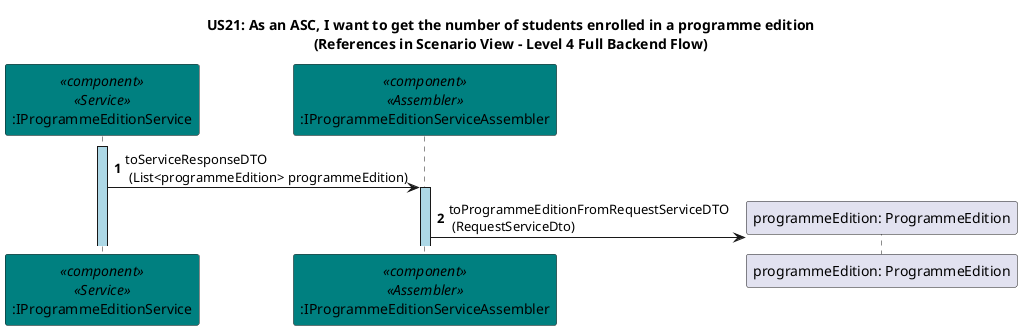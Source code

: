@startuml
title US21: As an ASC, I want to get the number of students enrolled in a programme edition\n(References in Scenario View - Level 4 Full Backend Flow)

autonumber
skinparam {
  ActivityPadding 2
  ActivityMargin 2
  BoxPadding 2
}

participant ":IProgrammeEditionService" as service <<component>> <<Service>> #teal
participant ":IProgrammeEditionServiceAssembler" as assembler <<component>> <<Assembler>> #teal
activate service #LightBlue

service -> assembler: toServiceResponseDTO\n (List<programmeEdition> programmeEdition)
activate assembler #LightBlue
create "programmeEdition: ProgrammeEdition"
assembler -> "programmeEdition: ProgrammeEdition": toProgrammeEditionFromRequestServiceDTO\n (RequestServiceDto)

@enduml